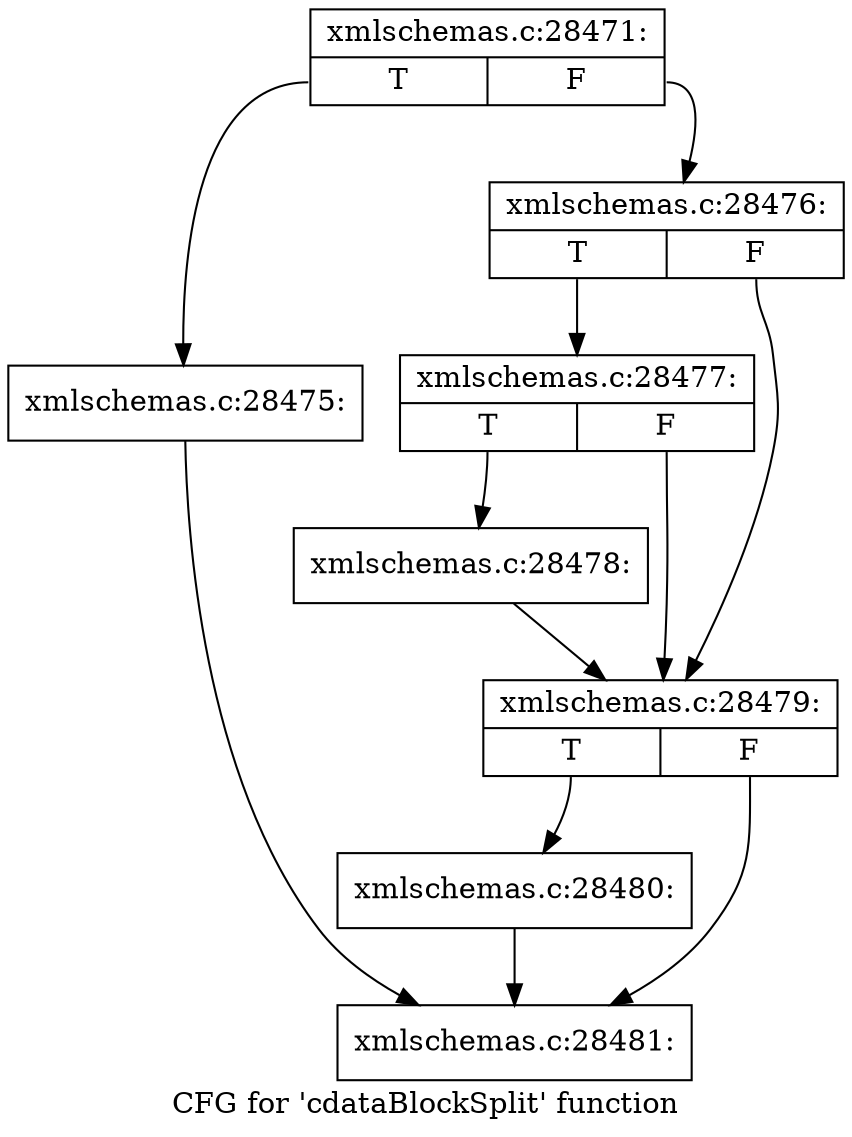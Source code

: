 digraph "CFG for 'cdataBlockSplit' function" {
	label="CFG for 'cdataBlockSplit' function";

	Node0x5aa93c0 [shape=record,label="{xmlschemas.c:28471:|{<s0>T|<s1>F}}"];
	Node0x5aa93c0:s0 -> Node0x5aacdb0;
	Node0x5aa93c0:s1 -> Node0x5aace00;
	Node0x5aacdb0 [shape=record,label="{xmlschemas.c:28475:}"];
	Node0x5aacdb0 -> Node0x5aae2b0;
	Node0x5aace00 [shape=record,label="{xmlschemas.c:28476:|{<s0>T|<s1>F}}"];
	Node0x5aace00:s0 -> Node0x5aad1f0;
	Node0x5aace00:s1 -> Node0x5aad1a0;
	Node0x5aad1f0 [shape=record,label="{xmlschemas.c:28477:|{<s0>T|<s1>F}}"];
	Node0x5aad1f0:s0 -> Node0x5aad150;
	Node0x5aad1f0:s1 -> Node0x5aad1a0;
	Node0x5aad150 [shape=record,label="{xmlschemas.c:28478:}"];
	Node0x5aad150 -> Node0x5aad1a0;
	Node0x5aad1a0 [shape=record,label="{xmlschemas.c:28479:|{<s0>T|<s1>F}}"];
	Node0x5aad1a0:s0 -> Node0x5aae260;
	Node0x5aad1a0:s1 -> Node0x5aae2b0;
	Node0x5aae260 [shape=record,label="{xmlschemas.c:28480:}"];
	Node0x5aae260 -> Node0x5aae2b0;
	Node0x5aae2b0 [shape=record,label="{xmlschemas.c:28481:}"];
}
